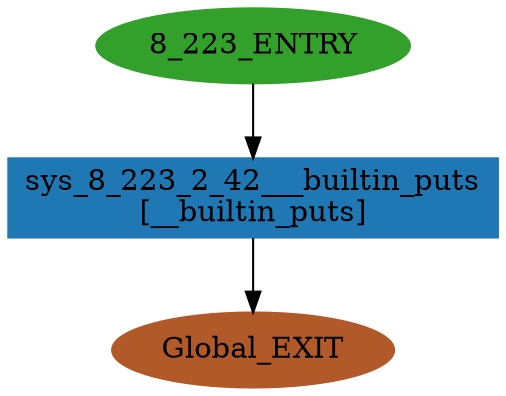 digraph model { 
compound=true; 
node  [style="filled", colorscheme="paired12"];  "Global_EXIT" [shape=ellipse, color=12, style=filled];
  "8_223_ENTRY" [shape=ellipse, color=4, style=filled];
  "sys_8_223_2_42___builtin_puts" [shape=box, style=""];
  "sys_8_223_2_42___builtin_puts" [color=2, style=filled];
  "sys_8_223_2_42___builtin_puts" [label="sys_8_223_2_42___builtin_puts\n[__builtin_puts]"];
  "sys_8_223_2_42___builtin_puts" -> "Global_EXIT" [label="", arrowhead="normal"];
  "8_223_ENTRY" -> "sys_8_223_2_42___builtin_puts" [label="", arrowhead="normal"];
}
